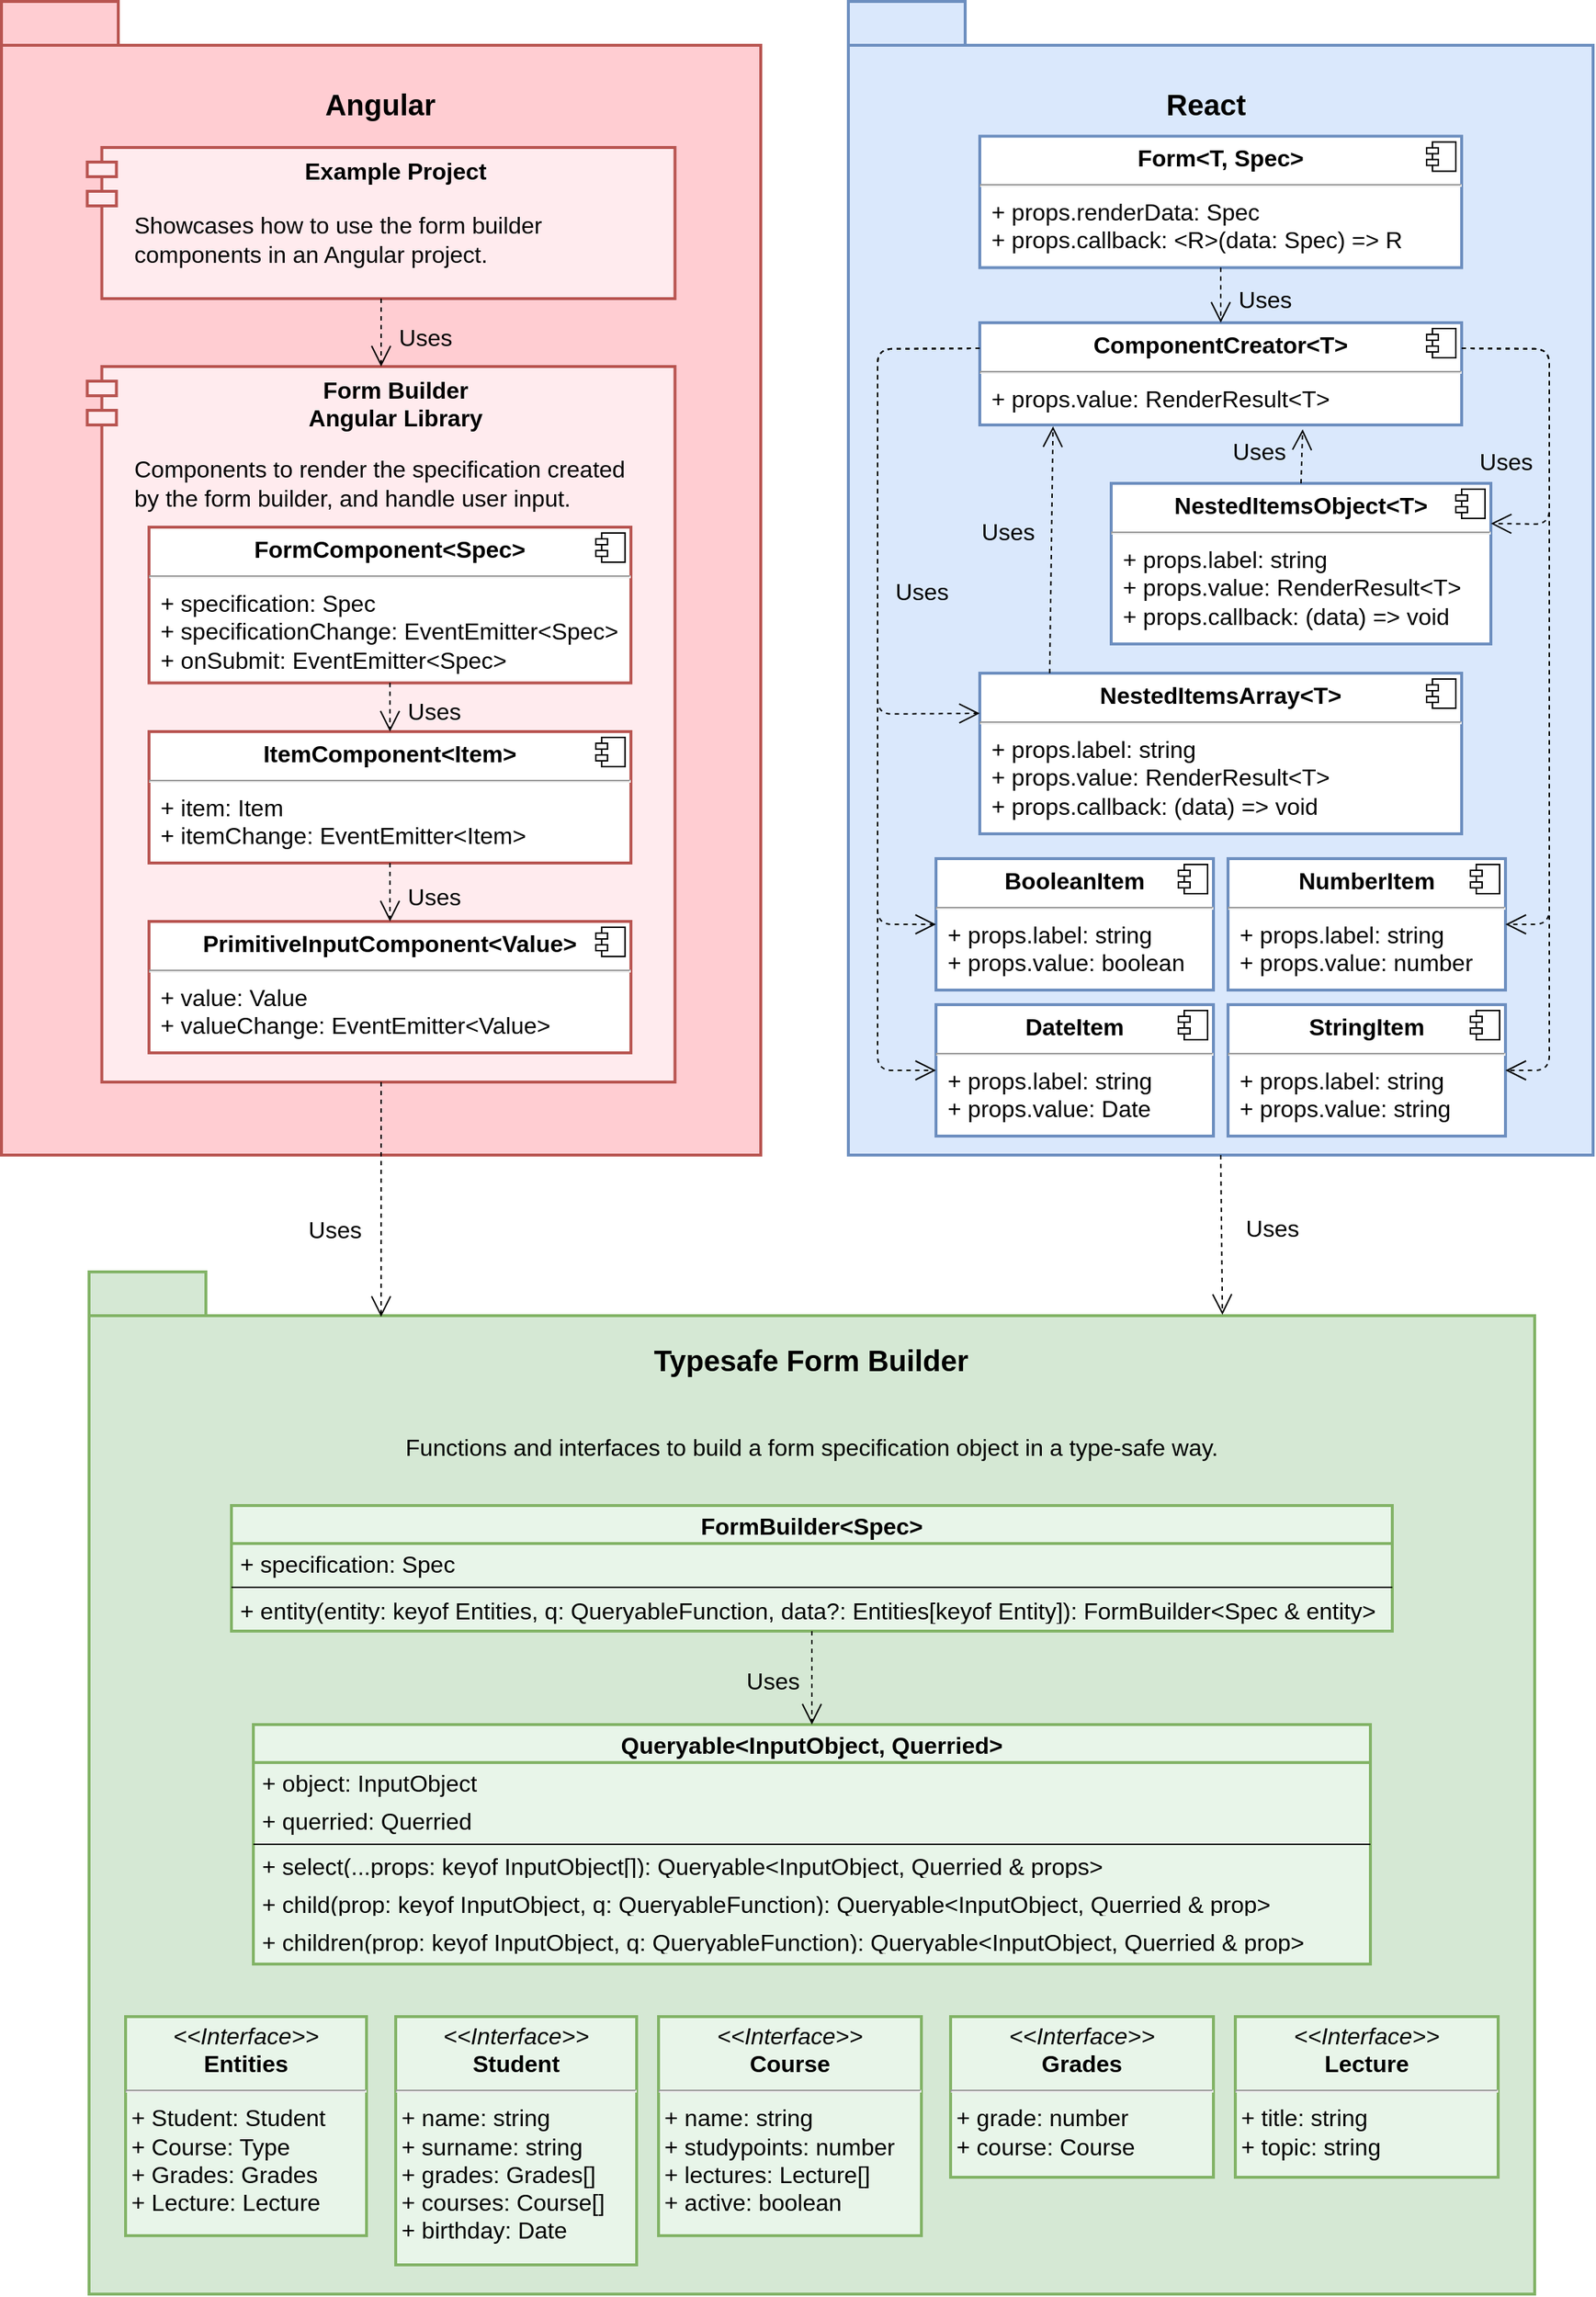 <mxfile>
    <diagram id="5CxaailpbgLFoK_XrYhg" name="Page-1">
        <mxGraphModel dx="1301" dy="916" grid="1" gridSize="10" guides="1" tooltips="1" connect="1" arrows="1" fold="1" page="1" pageScale="1" pageWidth="1169" pageHeight="1654" background="#FFFFFF" math="0" shadow="0">
            <root>
                <mxCell id="0"/>
                <mxCell id="1" parent="0"/>
                <mxCell id="23" value="" style="shape=folder;fontStyle=1;tabWidth=80;tabHeight=30;tabPosition=left;html=1;boundedLbl=1;fontSize=16;strokeWidth=2;container=1;strokeColor=#b85450;fillColor=#FFCDD2;recursiveResize=0;" parent="1" vertex="1">
                    <mxGeometry x="40" y="50" width="520" height="790" as="geometry"/>
                </mxCell>
                <mxCell id="25" value="Angular" style="text;html=1;strokeColor=none;fillColor=none;align=center;verticalAlign=middle;whiteSpace=wrap;rounded=0;fontSize=20;fontStyle=1;labelBorderColor=none;labelBackgroundColor=none;" parent="23" vertex="1">
                    <mxGeometry x="128.47" y="40" width="263.06" height="60" as="geometry"/>
                </mxCell>
                <mxCell id="31" value="Example Project" style="shape=module;align=left;spacingLeft=20;align=center;verticalAlign=top;fontSize=16;strokeWidth=2;strokeColor=#B85450;fillColor=#FFEBEE;container=1;fontStyle=1;recursiveResize=0;" parent="23" vertex="1">
                    <mxGeometry x="58.75" y="100" width="402.5" height="103.48" as="geometry"/>
                </mxCell>
                <mxCell id="37" value="Showcases how to use the form builder components in an Angular project." style="text;html=1;strokeColor=none;fillColor=none;align=left;verticalAlign=middle;whiteSpace=wrap;rounded=0;labelBackgroundColor=none;fontSize=16;fontColor=#000000;" parent="31" vertex="1">
                    <mxGeometry x="30.197" y="43.183" width="342.125" height="39.8" as="geometry"/>
                </mxCell>
                <mxCell id="30" value="Form Builder &#10;Angular Library" style="shape=module;align=left;spacingLeft=20;align=center;verticalAlign=top;fontSize=16;strokeWidth=2;strokeColor=#B85450;fillColor=#FFEBEE;fontStyle=1;container=1;recursiveResize=0;" parent="23" vertex="1">
                    <mxGeometry x="58.75" y="250" width="402.5" height="490" as="geometry"/>
                </mxCell>
                <mxCell id="39" value="Components to render the specification created by the form builder, and handle user input." style="text;html=1;strokeColor=none;fillColor=none;align=left;verticalAlign=middle;whiteSpace=wrap;rounded=0;labelBackgroundColor=none;fontSize=16;fontColor=#000000;" parent="30" vertex="1">
                    <mxGeometry x="30.19" y="50" width="342.13" height="60" as="geometry"/>
                </mxCell>
                <mxCell id="42" value="&lt;p style=&quot;margin: 6px 0px 0px ; text-align: center ; font-size: 16px&quot;&gt;&lt;b style=&quot;font-size: 16px&quot;&gt;FormComponent&amp;lt;Spec&amp;gt;&lt;/b&gt;&lt;/p&gt;&lt;hr style=&quot;font-size: 16px&quot;&gt;&lt;p style=&quot;margin: 0px 0px 0px 8px ; font-size: 16px&quot;&gt;+ specification: Spec&lt;br style=&quot;font-size: 16px&quot;&gt;+ specificationChange: EventEmitter&amp;lt;Spec&amp;gt;&lt;br&gt;+ onSubmit: EventEmitter&amp;lt;Spec&amp;gt;&lt;/p&gt;" style="align=left;overflow=fill;html=1;dropTarget=0;labelBackgroundColor=none;fontSize=16;fontColor=#000000;strokeWidth=2;fillColor=#FFFFFF;gradientColor=none;strokeColor=#B85450;" parent="30" vertex="1">
                    <mxGeometry x="42.32" y="110" width="330" height="106.67" as="geometry"/>
                </mxCell>
                <mxCell id="43" value="" style="shape=component;jettyWidth=8;jettyHeight=4;" parent="42" vertex="1">
                    <mxGeometry x="1" width="20" height="20" relative="1" as="geometry">
                        <mxPoint x="-24" y="4" as="offset"/>
                    </mxGeometry>
                </mxCell>
                <mxCell id="44" value="&lt;p style=&quot;margin: 6px 0px 0px ; text-align: center ; font-size: 16px&quot;&gt;&lt;b style=&quot;font-size: 16px&quot;&gt;ItemComponent&amp;lt;Item&amp;gt;&lt;/b&gt;&lt;/p&gt;&lt;hr style=&quot;font-size: 16px&quot;&gt;&lt;p style=&quot;margin: 0px 0px 0px 8px ; font-size: 16px&quot;&gt;+ item: Item&lt;br style=&quot;font-size: 16px&quot;&gt;+ itemChange: EventEmitter&amp;lt;Item&amp;gt;&lt;/p&gt;" style="align=left;overflow=fill;html=1;dropTarget=0;labelBackgroundColor=none;fontSize=16;fontColor=#000000;strokeWidth=2;fillColor=#FFFFFF;gradientColor=none;strokeColor=#B85450;" parent="30" vertex="1">
                    <mxGeometry x="42.32" y="250" width="330" height="90" as="geometry"/>
                </mxCell>
                <mxCell id="45" value="" style="shape=component;jettyWidth=8;jettyHeight=4;" parent="44" vertex="1">
                    <mxGeometry x="1" width="20" height="20" relative="1" as="geometry">
                        <mxPoint x="-24" y="4" as="offset"/>
                    </mxGeometry>
                </mxCell>
                <mxCell id="46" value="&lt;p style=&quot;margin: 6px 0px 0px ; text-align: center ; font-size: 16px&quot;&gt;&lt;b style=&quot;font-size: 16px&quot;&gt;PrimitiveInputComponent&amp;lt;Value&amp;gt;&lt;/b&gt;&lt;/p&gt;&lt;hr style=&quot;font-size: 16px&quot;&gt;&lt;p style=&quot;margin: 0px 0px 0px 8px ; font-size: 16px&quot;&gt;+ value: Value&lt;br style=&quot;font-size: 16px&quot;&gt;+ valueChange: EventEmitter&amp;lt;Value&amp;gt;&lt;/p&gt;" style="align=left;overflow=fill;html=1;dropTarget=0;labelBackgroundColor=none;fontSize=16;fontColor=#000000;strokeWidth=2;fillColor=#FFFFFF;gradientColor=none;strokeColor=#B85450;" parent="30" vertex="1">
                    <mxGeometry x="42.32" y="380" width="330" height="90" as="geometry"/>
                </mxCell>
                <mxCell id="47" value="" style="shape=component;jettyWidth=8;jettyHeight=4;" parent="46" vertex="1">
                    <mxGeometry x="1" width="20" height="20" relative="1" as="geometry">
                        <mxPoint x="-24" y="4" as="offset"/>
                    </mxGeometry>
                </mxCell>
                <mxCell id="48" value="Uses" style="endArrow=open;endSize=12;dashed=1;html=1;fontSize=16;exitX=0.5;exitY=1;exitDx=0;exitDy=0;entryX=0.5;entryY=0;entryDx=0;entryDy=0;labelBackgroundColor=none;" parent="30" source="42" target="44" edge="1">
                    <mxGeometry x="0.13" y="30" width="160" relative="1" as="geometry">
                        <mxPoint x="511.25" y="210.0" as="sourcePoint"/>
                        <mxPoint x="511.25" y="256.52" as="targetPoint"/>
                        <mxPoint as="offset"/>
                    </mxGeometry>
                </mxCell>
                <mxCell id="49" value="Uses" style="endArrow=open;endSize=12;dashed=1;html=1;fontSize=16;exitX=0.5;exitY=1;exitDx=0;exitDy=0;entryX=0.5;entryY=0;entryDx=0;entryDy=0;labelBackgroundColor=none;" parent="30" source="44" target="46" edge="1">
                    <mxGeometry x="0.143" y="30" width="160" relative="1" as="geometry">
                        <mxPoint x="495.25" y="350.0" as="sourcePoint"/>
                        <mxPoint x="495.25" y="393.33" as="targetPoint"/>
                        <mxPoint as="offset"/>
                    </mxGeometry>
                </mxCell>
                <mxCell id="33" value="Uses" style="endArrow=open;endSize=12;dashed=1;html=1;fontSize=16;exitX=0.5;exitY=1;exitDx=0;exitDy=0;entryX=0.5;entryY=0;entryDx=0;entryDy=0;labelBackgroundColor=none;" parent="23" source="31" target="30" edge="1">
                    <mxGeometry x="0.143" y="30" width="160" relative="1" as="geometry">
                        <mxPoint x="575" y="556.522" as="sourcePoint"/>
                        <mxPoint x="805.0" y="556.522" as="targetPoint"/>
                        <mxPoint as="offset"/>
                    </mxGeometry>
                </mxCell>
                <mxCell id="26" value="" style="shape=folder;fontStyle=1;tabWidth=80;tabHeight=30;tabPosition=left;html=1;boundedLbl=1;fontSize=16;strokeWidth=2;container=1;fillColor=#dae8fc;strokeColor=#6c8ebf;recursiveResize=0;" parent="1" vertex="1">
                    <mxGeometry x="620" y="50" width="510" height="790" as="geometry"/>
                </mxCell>
                <mxCell id="27" value="React" style="text;html=1;strokeColor=none;fillColor=none;align=center;verticalAlign=middle;whiteSpace=wrap;rounded=0;fontSize=20;fontStyle=1" parent="26" vertex="1">
                    <mxGeometry x="127.77" y="47.72" width="234.47" height="44.55" as="geometry"/>
                </mxCell>
                <mxCell id="72" value="&lt;p style=&quot;margin: 6px 0px 0px ; text-align: center ; font-size: 16px&quot;&gt;&lt;b style=&quot;font-size: 16px&quot;&gt;Form&amp;lt;T, Spec&amp;gt;&lt;/b&gt;&lt;/p&gt;&lt;hr style=&quot;font-size: 16px&quot;&gt;&lt;p style=&quot;margin: 0px 0px 0px 8px ; font-size: 16px&quot;&gt;+ props.renderData: Spec&lt;br style=&quot;font-size: 16px&quot;&gt;+ props.callback: &amp;lt;R&amp;gt;(data: Spec) =&amp;gt; R&lt;br&gt;&lt;/p&gt;" style="align=left;overflow=fill;html=1;dropTarget=0;labelBackgroundColor=none;fontSize=16;fontColor=#000000;strokeWidth=2;fillColor=#FFFFFF;gradientColor=none;strokeColor=#6C8EBF;" vertex="1" parent="26">
                    <mxGeometry x="90" y="92.27" width="330" height="90" as="geometry"/>
                </mxCell>
                <mxCell id="73" value="" style="shape=component;jettyWidth=8;jettyHeight=4;" vertex="1" parent="72">
                    <mxGeometry x="1" width="20" height="20" relative="1" as="geometry">
                        <mxPoint x="-24" y="4" as="offset"/>
                    </mxGeometry>
                </mxCell>
                <mxCell id="76" value="&lt;p style=&quot;margin: 6px 0px 0px ; text-align: center ; font-size: 16px&quot;&gt;&lt;b style=&quot;font-size: 16px&quot;&gt;NestedItemsObject&amp;lt;T&amp;gt;&lt;/b&gt;&lt;/p&gt;&lt;hr style=&quot;font-size: 16px&quot;&gt;&lt;p style=&quot;margin: 0px 0px 0px 8px ; font-size: 16px&quot;&gt;+ props.label: string&lt;/p&gt;&lt;p style=&quot;margin: 0px 0px 0px 8px ; font-size: 16px&quot;&gt;+ props.value: RenderResult&amp;lt;T&amp;gt;&lt;/p&gt;&lt;p style=&quot;margin: 0px 0px 0px 8px ; font-size: 16px&quot;&gt;+ props.callback: (data) =&amp;gt; void&lt;/p&gt;" style="align=left;overflow=fill;html=1;dropTarget=0;labelBackgroundColor=none;fontSize=16;fontColor=#000000;strokeWidth=2;fillColor=#FFFFFF;gradientColor=none;strokeColor=#6C8EBF;" vertex="1" parent="26">
                    <mxGeometry x="180" y="330" width="260" height="110" as="geometry"/>
                </mxCell>
                <mxCell id="77" value="" style="shape=component;jettyWidth=8;jettyHeight=4;" vertex="1" parent="76">
                    <mxGeometry x="1" width="20" height="20" relative="1" as="geometry">
                        <mxPoint x="-24" y="4" as="offset"/>
                    </mxGeometry>
                </mxCell>
                <mxCell id="78" value="&lt;p style=&quot;margin: 6px 0px 0px ; text-align: center ; font-size: 16px&quot;&gt;&lt;b style=&quot;font-size: 16px&quot;&gt;NestedItemsArray&amp;lt;T&amp;gt;&lt;/b&gt;&lt;/p&gt;&lt;hr style=&quot;font-size: 16px&quot;&gt;&lt;p style=&quot;margin: 0px 0px 0px 8px ; font-size: 16px&quot;&gt;+ props.label: string&lt;/p&gt;&lt;p style=&quot;margin: 0px 0px 0px 8px ; font-size: 16px&quot;&gt;+ props.value: RenderResult&amp;lt;T&amp;gt;&lt;/p&gt;&lt;p style=&quot;margin: 0px 0px 0px 8px ; font-size: 16px&quot;&gt;+ props.callback: (data) =&amp;gt; void&lt;/p&gt;" style="align=left;overflow=fill;html=1;dropTarget=0;labelBackgroundColor=none;fontSize=16;fontColor=#000000;strokeWidth=2;fillColor=#FFFFFF;gradientColor=none;strokeColor=#6C8EBF;" vertex="1" parent="26">
                    <mxGeometry x="90" y="460" width="330" height="110" as="geometry"/>
                </mxCell>
                <mxCell id="79" value="" style="shape=component;jettyWidth=8;jettyHeight=4;" vertex="1" parent="78">
                    <mxGeometry x="1" width="20" height="20" relative="1" as="geometry">
                        <mxPoint x="-24" y="4" as="offset"/>
                    </mxGeometry>
                </mxCell>
                <mxCell id="80" value="&lt;p style=&quot;margin: 6px 0px 0px ; text-align: center ; font-size: 16px&quot;&gt;&lt;b style=&quot;font-size: 16px&quot;&gt;BooleanItem&lt;/b&gt;&lt;/p&gt;&lt;hr style=&quot;font-size: 16px&quot;&gt;&lt;p style=&quot;margin: 0px 0px 0px 8px ; font-size: 16px&quot;&gt;+ props.label: string&lt;/p&gt;&lt;p style=&quot;margin: 0px 0px 0px 8px ; font-size: 16px&quot;&gt;+ props.value: boolean&lt;/p&gt;" style="align=left;overflow=fill;html=1;dropTarget=0;labelBackgroundColor=none;fontSize=16;fontColor=#000000;strokeWidth=2;fillColor=#FFFFFF;gradientColor=none;strokeColor=#6C8EBF;" vertex="1" parent="26">
                    <mxGeometry x="60" y="587" width="190" height="90" as="geometry"/>
                </mxCell>
                <mxCell id="81" value="" style="shape=component;jettyWidth=8;jettyHeight=4;" vertex="1" parent="80">
                    <mxGeometry x="1" width="20" height="20" relative="1" as="geometry">
                        <mxPoint x="-24" y="4" as="offset"/>
                    </mxGeometry>
                </mxCell>
                <mxCell id="82" value="&lt;p style=&quot;margin: 6px 0px 0px ; text-align: center ; font-size: 16px&quot;&gt;&lt;b style=&quot;font-size: 16px&quot;&gt;DateItem&lt;/b&gt;&lt;/p&gt;&lt;hr style=&quot;font-size: 16px&quot;&gt;&lt;p style=&quot;margin: 0px 0px 0px 8px ; font-size: 16px&quot;&gt;+ props.label: string&lt;/p&gt;&lt;p style=&quot;margin: 0px 0px 0px 8px ; font-size: 16px&quot;&gt;+ props.value: Date&lt;/p&gt;" style="align=left;overflow=fill;html=1;dropTarget=0;labelBackgroundColor=none;fontSize=16;fontColor=#000000;strokeWidth=2;fillColor=#FFFFFF;gradientColor=none;strokeColor=#6C8EBF;" vertex="1" parent="26">
                    <mxGeometry x="60" y="687" width="190" height="90" as="geometry"/>
                </mxCell>
                <mxCell id="83" value="" style="shape=component;jettyWidth=8;jettyHeight=4;" vertex="1" parent="82">
                    <mxGeometry x="1" width="20" height="20" relative="1" as="geometry">
                        <mxPoint x="-24" y="4" as="offset"/>
                    </mxGeometry>
                </mxCell>
                <mxCell id="84" value="&lt;p style=&quot;margin: 6px 0px 0px ; text-align: center ; font-size: 16px&quot;&gt;&lt;b style=&quot;font-size: 16px&quot;&gt;NumberItem&lt;/b&gt;&lt;/p&gt;&lt;hr style=&quot;font-size: 16px&quot;&gt;&lt;p style=&quot;margin: 0px 0px 0px 8px ; font-size: 16px&quot;&gt;+ props.label: string&lt;/p&gt;&lt;p style=&quot;margin: 0px 0px 0px 8px ; font-size: 16px&quot;&gt;+ props.value: number&lt;/p&gt;" style="align=left;overflow=fill;html=1;dropTarget=0;labelBackgroundColor=none;fontSize=16;fontColor=#000000;strokeWidth=2;fillColor=#FFFFFF;gradientColor=none;strokeColor=#6C8EBF;" vertex="1" parent="26">
                    <mxGeometry x="260" y="587" width="190" height="90" as="geometry"/>
                </mxCell>
                <mxCell id="85" value="" style="shape=component;jettyWidth=8;jettyHeight=4;" vertex="1" parent="84">
                    <mxGeometry x="1" width="20" height="20" relative="1" as="geometry">
                        <mxPoint x="-24" y="4" as="offset"/>
                    </mxGeometry>
                </mxCell>
                <mxCell id="86" value="&lt;p style=&quot;margin: 6px 0px 0px ; text-align: center ; font-size: 16px&quot;&gt;&lt;b style=&quot;font-size: 16px&quot;&gt;StringItem&lt;/b&gt;&lt;/p&gt;&lt;hr style=&quot;font-size: 16px&quot;&gt;&lt;p style=&quot;margin: 0px 0px 0px 8px ; font-size: 16px&quot;&gt;+ props.label: string&lt;/p&gt;&lt;p style=&quot;margin: 0px 0px 0px 8px ; font-size: 16px&quot;&gt;+ props.value: string&lt;/p&gt;" style="align=left;overflow=fill;html=1;dropTarget=0;labelBackgroundColor=none;fontSize=16;fontColor=#000000;strokeWidth=2;fillColor=#FFFFFF;gradientColor=none;strokeColor=#6C8EBF;" vertex="1" parent="26">
                    <mxGeometry x="260" y="687" width="190" height="90" as="geometry"/>
                </mxCell>
                <mxCell id="87" value="" style="shape=component;jettyWidth=8;jettyHeight=4;" vertex="1" parent="86">
                    <mxGeometry x="1" width="20" height="20" relative="1" as="geometry">
                        <mxPoint x="-24" y="4" as="offset"/>
                    </mxGeometry>
                </mxCell>
                <mxCell id="88" value="&lt;p style=&quot;margin: 6px 0px 0px ; text-align: center ; font-size: 16px&quot;&gt;&lt;b style=&quot;font-size: 16px&quot;&gt;ComponentCreator&amp;lt;T&amp;gt;&lt;/b&gt;&lt;/p&gt;&lt;hr style=&quot;font-size: 16px&quot;&gt;&lt;p style=&quot;margin: 0px 0px 0px 8px ; font-size: 16px&quot;&gt;+ props.value: RenderResult&amp;lt;T&amp;gt;&lt;/p&gt;" style="align=left;overflow=fill;html=1;dropTarget=0;labelBackgroundColor=none;fontSize=16;fontColor=#000000;strokeWidth=2;fillColor=#FFFFFF;gradientColor=none;strokeColor=#6C8EBF;" vertex="1" parent="26">
                    <mxGeometry x="90" y="220" width="330" height="70" as="geometry"/>
                </mxCell>
                <mxCell id="89" value="" style="shape=component;jettyWidth=8;jettyHeight=4;" vertex="1" parent="88">
                    <mxGeometry x="1" width="20" height="20" relative="1" as="geometry">
                        <mxPoint x="-24" y="4" as="offset"/>
                    </mxGeometry>
                </mxCell>
                <mxCell id="91" value="Uses" style="endArrow=open;endSize=12;dashed=1;html=1;fontSize=16;exitX=0.5;exitY=1;exitDx=0;exitDy=0;entryX=0.5;entryY=0;entryDx=0;entryDy=0;labelBackgroundColor=none;" edge="1" parent="26" source="72" target="88">
                    <mxGeometry x="0.143" y="30" width="160" relative="1" as="geometry">
                        <mxPoint x="-36" y="160.0" as="sourcePoint"/>
                        <mxPoint x="-36" y="206.52" as="targetPoint"/>
                        <mxPoint as="offset"/>
                    </mxGeometry>
                </mxCell>
                <mxCell id="92" value="Uses" style="endArrow=open;endSize=12;dashed=1;html=1;fontSize=16;exitX=0.5;exitY=0;exitDx=0;exitDy=0;labelBackgroundColor=none;entryX=0.67;entryY=1.043;entryDx=0;entryDy=0;entryPerimeter=0;" edge="1" parent="26" source="76" target="88">
                    <mxGeometry x="0.143" y="30" width="160" relative="1" as="geometry">
                        <mxPoint x="230" y="300" as="sourcePoint"/>
                        <mxPoint x="370" y="310" as="targetPoint"/>
                        <mxPoint as="offset"/>
                    </mxGeometry>
                </mxCell>
                <mxCell id="93" value="Uses" style="endArrow=open;endSize=12;dashed=1;html=1;fontSize=16;entryX=0;entryY=0.25;entryDx=0;entryDy=0;labelBackgroundColor=none;exitX=0;exitY=0.25;exitDx=0;exitDy=0;" edge="1" parent="26" source="88" target="78">
                    <mxGeometry x="0.211" y="30" width="160" relative="1" as="geometry">
                        <mxPoint x="112.5" y="320.0" as="sourcePoint"/>
                        <mxPoint x="110" y="360.0" as="targetPoint"/>
                        <mxPoint as="offset"/>
                        <Array as="points">
                            <mxPoint x="20" y="238"/>
                            <mxPoint x="20" y="488"/>
                        </Array>
                    </mxGeometry>
                </mxCell>
                <mxCell id="94" value="Uses" style="endArrow=open;endSize=12;dashed=1;html=1;fontSize=16;exitX=0.145;exitY=0;exitDx=0;exitDy=0;entryX=0.152;entryY=1.014;entryDx=0;entryDy=0;labelBackgroundColor=none;entryPerimeter=0;exitPerimeter=0;" edge="1" parent="26" source="78" target="88">
                    <mxGeometry x="0.143" y="30" width="160" relative="1" as="geometry">
                        <mxPoint x="50.0" y="290.0" as="sourcePoint"/>
                        <mxPoint x="51.65" y="459.68" as="targetPoint"/>
                        <mxPoint as="offset"/>
                        <Array as="points"/>
                    </mxGeometry>
                </mxCell>
                <mxCell id="95" value="Uses" style="endArrow=open;endSize=12;dashed=1;html=1;fontSize=16;labelBackgroundColor=none;entryX=1;entryY=0.25;entryDx=0;entryDy=0;exitX=1;exitY=0.25;exitDx=0;exitDy=0;" edge="1" parent="26" source="88" target="76">
                    <mxGeometry x="0.25" y="-30" width="160" relative="1" as="geometry">
                        <mxPoint x="490" y="460" as="sourcePoint"/>
                        <mxPoint x="450" y="238" as="targetPoint"/>
                        <mxPoint as="offset"/>
                        <Array as="points">
                            <mxPoint x="480" y="238"/>
                            <mxPoint x="480" y="358"/>
                        </Array>
                    </mxGeometry>
                </mxCell>
                <mxCell id="96" value="" style="endArrow=open;endSize=12;dashed=1;html=1;fontSize=16;entryX=0;entryY=0.5;entryDx=0;entryDy=0;labelBackgroundColor=none;exitX=0;exitY=0.25;exitDx=0;exitDy=0;" edge="1" parent="26" source="88" target="80">
                    <mxGeometry x="0.211" y="30" width="160" relative="1" as="geometry">
                        <mxPoint x="70" y="280" as="sourcePoint"/>
                        <mxPoint x="70" y="530" as="targetPoint"/>
                        <mxPoint as="offset"/>
                        <Array as="points">
                            <mxPoint x="20" y="238"/>
                            <mxPoint x="20" y="632"/>
                        </Array>
                    </mxGeometry>
                </mxCell>
                <mxCell id="98" value="" style="endArrow=open;endSize=12;dashed=1;html=1;fontSize=16;labelBackgroundColor=none;entryX=1;entryY=0.5;entryDx=0;entryDy=0;exitX=1;exitY=0.25;exitDx=0;exitDy=0;" edge="1" parent="26" source="88" target="84">
                    <mxGeometry x="0.25" y="-30" width="160" relative="1" as="geometry">
                        <mxPoint x="440" y="240" as="sourcePoint"/>
                        <mxPoint x="460" y="360" as="targetPoint"/>
                        <mxPoint as="offset"/>
                        <Array as="points">
                            <mxPoint x="480" y="238"/>
                            <mxPoint x="480" y="632"/>
                        </Array>
                    </mxGeometry>
                </mxCell>
                <mxCell id="100" value="" style="endArrow=open;endSize=12;dashed=1;html=1;fontSize=16;labelBackgroundColor=none;entryX=1;entryY=0.5;entryDx=0;entryDy=0;exitX=1;exitY=0.25;exitDx=0;exitDy=0;" edge="1" parent="26" source="88" target="86">
                    <mxGeometry x="0.25" y="-30" width="160" relative="1" as="geometry">
                        <mxPoint x="430" y="247.5" as="sourcePoint"/>
                        <mxPoint x="460" y="675" as="targetPoint"/>
                        <mxPoint as="offset"/>
                        <Array as="points">
                            <mxPoint x="480" y="238"/>
                            <mxPoint x="480" y="732"/>
                        </Array>
                    </mxGeometry>
                </mxCell>
                <mxCell id="101" value="" style="endArrow=open;endSize=12;dashed=1;html=1;fontSize=16;entryX=0;entryY=0.5;entryDx=0;entryDy=0;labelBackgroundColor=none;exitX=0;exitY=0.25;exitDx=0;exitDy=0;" edge="1" parent="26" source="88" target="82">
                    <mxGeometry x="0.211" y="30" width="160" relative="1" as="geometry">
                        <mxPoint x="60" y="280" as="sourcePoint"/>
                        <mxPoint x="30" y="707.5" as="targetPoint"/>
                        <mxPoint as="offset"/>
                        <Array as="points">
                            <mxPoint x="20" y="238"/>
                            <mxPoint x="20" y="732"/>
                        </Array>
                    </mxGeometry>
                </mxCell>
                <mxCell id="28" value="" style="shape=folder;fontStyle=1;tabWidth=80;tabHeight=30;tabPosition=left;html=1;boundedLbl=1;fontSize=16;strokeWidth=2;container=1;fillColor=#d5e8d4;strokeColor=#82b366;recursiveResize=0;" parent="1" vertex="1">
                    <mxGeometry x="100" y="920" width="990" height="700" as="geometry"/>
                </mxCell>
                <mxCell id="29" value="Typesafe Form Builder" style="text;html=1;strokeColor=none;fillColor=none;align=center;verticalAlign=middle;whiteSpace=wrap;rounded=0;fontSize=20;fontStyle=1" parent="28" vertex="1">
                    <mxGeometry x="291.494" y="50" width="407.008" height="20" as="geometry"/>
                </mxCell>
                <mxCell id="52" value="FormBuilder&lt;Spec&gt;" style="swimlane;fontStyle=1;align=center;verticalAlign=middle;childLayout=stackLayout;horizontal=1;startSize=26;horizontalStack=0;resizeParent=1;resizeParentMax=0;resizeLast=0;collapsible=1;marginBottom=0;labelBackgroundColor=none;fontSize=16;fontColor=#000000;strokeColor=#82B366;strokeWidth=2;fillColor=#E8F5E9;swimlaneFillColor=#E8F5E9;shadow=0;sketch=0;glass=0;rounded=0;" parent="28" vertex="1">
                    <mxGeometry x="97.5" y="160" width="795" height="86" as="geometry"/>
                </mxCell>
                <mxCell id="53" value="+ specification: Spec" style="text;strokeColor=none;fillColor=none;align=left;verticalAlign=middle;spacingLeft=4;spacingRight=4;overflow=hidden;rotatable=0;points=[[0,0.5],[1,0.5]];portConstraint=eastwest;fontSize=16;" parent="52" vertex="1">
                    <mxGeometry y="26" width="795" height="26" as="geometry"/>
                </mxCell>
                <mxCell id="54" value="" style="line;strokeWidth=1;fillColor=none;align=left;verticalAlign=middle;spacingTop=-1;spacingLeft=3;spacingRight=3;rotatable=0;labelPosition=right;points=[];portConstraint=eastwest;" parent="52" vertex="1">
                    <mxGeometry y="52" width="795" height="8" as="geometry"/>
                </mxCell>
                <mxCell id="55" value="+ entity(entity: keyof Entities, q: QueryableFunction, data?: Entities[keyof Entity]): FormBuilder&lt;Spec &amp; entity&gt;" style="text;strokeColor=none;fillColor=none;align=left;verticalAlign=middle;spacingLeft=4;spacingRight=4;overflow=hidden;rotatable=0;points=[[0,0.5],[1,0.5]];portConstraint=eastwest;fontSize=16;spacingBottom=4;" parent="52" vertex="1">
                    <mxGeometry y="60" width="795" height="26" as="geometry"/>
                </mxCell>
                <mxCell id="57" value="Queryable&lt;InputObject, Querried&gt;" style="swimlane;fontStyle=1;align=center;verticalAlign=middle;childLayout=stackLayout;horizontal=1;startSize=26;horizontalStack=0;resizeParent=1;resizeParentMax=0;resizeLast=0;collapsible=1;marginBottom=0;labelBackgroundColor=none;fontSize=16;fontColor=#000000;strokeColor=#82B366;strokeWidth=2;fillColor=#E8F5E9;swimlaneFillColor=#E8F5E9;spacingBottom=0;" parent="28" vertex="1">
                    <mxGeometry x="112.5" y="310" width="765" height="164" as="geometry"/>
                </mxCell>
                <mxCell id="58" value="+ object: InputObject" style="text;strokeColor=none;fillColor=none;align=left;verticalAlign=middle;spacingLeft=4;spacingRight=4;overflow=hidden;rotatable=0;points=[[0,0.5],[1,0.5]];portConstraint=eastwest;fontSize=16;" parent="57" vertex="1">
                    <mxGeometry y="26" width="765" height="26" as="geometry"/>
                </mxCell>
                <mxCell id="61" value="+ querried: Querried" style="text;strokeColor=none;fillColor=none;align=left;verticalAlign=middle;spacingLeft=4;spacingRight=4;overflow=hidden;rotatable=0;points=[[0,0.5],[1,0.5]];portConstraint=eastwest;fontSize=16;" parent="57" vertex="1">
                    <mxGeometry y="52" width="765" height="26" as="geometry"/>
                </mxCell>
                <mxCell id="59" value="" style="line;strokeWidth=1;fillColor=none;align=left;verticalAlign=middle;spacingTop=-1;spacingLeft=3;spacingRight=3;rotatable=0;labelPosition=right;points=[];portConstraint=eastwest;" parent="57" vertex="1">
                    <mxGeometry y="78" width="765" height="8" as="geometry"/>
                </mxCell>
                <mxCell id="60" value="+ select(...props: keyof InputObject[]): Queryable&lt;InputObject, Querried &amp; props&gt;" style="text;strokeColor=none;fillColor=none;align=left;verticalAlign=middle;spacingLeft=4;spacingRight=4;overflow=hidden;rotatable=0;points=[[0,0.5],[1,0.5]];portConstraint=eastwest;fontSize=16;spacingBottom=6;" parent="57" vertex="1">
                    <mxGeometry y="86" width="765" height="26" as="geometry"/>
                </mxCell>
                <mxCell id="62" value="+ child(prop: keyof InputObject, q: QueryableFunction): Queryable&lt;InputObject, Querried &amp; prop&gt;" style="text;strokeColor=none;fillColor=none;align=left;verticalAlign=middle;spacingLeft=4;spacingRight=4;overflow=hidden;rotatable=0;points=[[0,0.5],[1,0.5]];portConstraint=eastwest;fontSize=16;spacingBottom=6;" parent="57" vertex="1">
                    <mxGeometry y="112" width="765" height="26" as="geometry"/>
                </mxCell>
                <mxCell id="63" value="+ children(prop: keyof InputObject, q: QueryableFunction): Queryable&lt;InputObject, Querried &amp; prop&gt;" style="text;strokeColor=none;fillColor=none;align=left;verticalAlign=middle;spacingLeft=4;spacingRight=4;overflow=hidden;rotatable=0;points=[[0,0.5],[1,0.5]];portConstraint=eastwest;fontSize=16;spacingBottom=6;" parent="57" vertex="1">
                    <mxGeometry y="138" width="765" height="26" as="geometry"/>
                </mxCell>
                <mxCell id="64" value="Uses" style="endArrow=open;endSize=12;dashed=1;html=1;fontSize=16;entryX=0.5;entryY=0;entryDx=0;entryDy=0;labelBackgroundColor=none;exitX=0.5;exitY=1;exitDx=0;exitDy=0;" parent="28" source="52" target="57" edge="1">
                    <mxGeometry x="0.062" y="-27" width="160" relative="1" as="geometry">
                        <mxPoint x="-115" y="170" as="sourcePoint"/>
                        <mxPoint x="-175" y="250" as="targetPoint"/>
                        <mxPoint as="offset"/>
                        <Array as="points"/>
                    </mxGeometry>
                </mxCell>
                <mxCell id="66" value="&lt;p style=&quot;margin: 4px 0px 0px; text-align: center; font-size: 16px;&quot;&gt;&lt;i style=&quot;font-size: 16px;&quot;&gt;&amp;lt;&amp;lt;Interface&amp;gt;&amp;gt;&lt;/i&gt;&lt;br style=&quot;font-size: 16px;&quot;&gt;&lt;b style=&quot;font-size: 16px;&quot;&gt;Entities&lt;/b&gt;&lt;/p&gt;&lt;hr style=&quot;font-size: 16px;&quot;&gt;&lt;p style=&quot;margin: 0px 0px 0px 4px; font-size: 16px;&quot;&gt;+ Student: Student&lt;br style=&quot;font-size: 16px;&quot;&gt;+ Course: Type&lt;/p&gt;&lt;p style=&quot;margin: 0px 0px 0px 4px; font-size: 16px;&quot;&gt;+ Grades: Grades&lt;/p&gt;&lt;p style=&quot;margin: 0px 0px 0px 4px; font-size: 16px;&quot;&gt;+ Lecture: Lecture&lt;/p&gt;&lt;p style=&quot;margin: 0px 0px 0px 4px; font-size: 16px;&quot;&gt;&lt;br style=&quot;font-size: 16px;&quot;&gt;&lt;/p&gt;" style="verticalAlign=top;align=left;overflow=fill;fontSize=16;fontFamily=Helvetica;html=1;rounded=0;shadow=0;glass=0;labelBackgroundColor=none;sketch=0;fontColor=#000000;strokeColor=#82B366;strokeWidth=2;fillColor=#E8F5E9;gradientColor=none;" parent="28" vertex="1">
                    <mxGeometry x="25" y="510" width="165" height="150" as="geometry"/>
                </mxCell>
                <mxCell id="67" value="&lt;p style=&quot;margin: 4px 0px 0px ; text-align: center ; font-size: 16px&quot;&gt;&lt;i style=&quot;font-size: 16px&quot;&gt;&amp;lt;&amp;lt;Interface&amp;gt;&amp;gt;&lt;/i&gt;&lt;br style=&quot;font-size: 16px&quot;&gt;&lt;b style=&quot;font-size: 16px&quot;&gt;Student&lt;/b&gt;&lt;/p&gt;&lt;hr style=&quot;font-size: 16px&quot;&gt;&lt;p style=&quot;margin: 0px 0px 0px 4px ; font-size: 16px&quot;&gt;+ name: string&lt;/p&gt;&lt;p style=&quot;margin: 0px 0px 0px 4px ; font-size: 16px&quot;&gt;+ surname: string&lt;/p&gt;&lt;p style=&quot;margin: 0px 0px 0px 4px ; font-size: 16px&quot;&gt;+ grades: Grades[]&lt;/p&gt;&lt;p style=&quot;margin: 0px 0px 0px 4px ; font-size: 16px&quot;&gt;+ courses: Course[]&lt;/p&gt;&lt;p style=&quot;margin: 0px 0px 0px 4px ; font-size: 16px&quot;&gt;+ birthday: Date&lt;/p&gt;" style="verticalAlign=top;align=left;overflow=fill;fontSize=16;fontFamily=Helvetica;html=1;rounded=0;shadow=0;glass=0;labelBackgroundColor=none;sketch=0;fontColor=#000000;strokeColor=#82B366;strokeWidth=2;fillColor=#E8F5E9;gradientColor=none;" parent="28" vertex="1">
                    <mxGeometry x="210" y="510" width="165" height="170" as="geometry"/>
                </mxCell>
                <mxCell id="68" value="&lt;p style=&quot;margin: 4px 0px 0px ; text-align: center ; font-size: 16px&quot;&gt;&lt;i style=&quot;font-size: 16px&quot;&gt;&amp;lt;&amp;lt;Interface&amp;gt;&amp;gt;&lt;/i&gt;&lt;br style=&quot;font-size: 16px&quot;&gt;&lt;b style=&quot;font-size: 16px&quot;&gt;Course&lt;/b&gt;&lt;/p&gt;&lt;hr style=&quot;font-size: 16px&quot;&gt;&lt;p style=&quot;margin: 0px 0px 0px 4px ; font-size: 16px&quot;&gt;+ name: string&lt;/p&gt;&lt;p style=&quot;margin: 0px 0px 0px 4px ; font-size: 16px&quot;&gt;+ studypoints: number&lt;/p&gt;&lt;p style=&quot;margin: 0px 0px 0px 4px ; font-size: 16px&quot;&gt;+ lectures: Lecture[]&lt;br&gt;&lt;/p&gt;&lt;p style=&quot;margin: 0px 0px 0px 4px ; font-size: 16px&quot;&gt;+ active: boolean&lt;/p&gt;" style="verticalAlign=top;align=left;overflow=fill;fontSize=16;fontFamily=Helvetica;html=1;rounded=0;shadow=0;glass=0;labelBackgroundColor=none;sketch=0;fontColor=#000000;strokeColor=#82B366;strokeWidth=2;fillColor=#E8F5E9;gradientColor=none;" parent="28" vertex="1">
                    <mxGeometry x="390" y="510" width="180" height="150" as="geometry"/>
                </mxCell>
                <mxCell id="69" value="&lt;p style=&quot;margin: 4px 0px 0px ; text-align: center ; font-size: 16px&quot;&gt;&lt;i style=&quot;font-size: 16px&quot;&gt;&amp;lt;&amp;lt;Interface&amp;gt;&amp;gt;&lt;/i&gt;&lt;br style=&quot;font-size: 16px&quot;&gt;&lt;b style=&quot;font-size: 16px&quot;&gt;Grades&lt;/b&gt;&lt;/p&gt;&lt;hr style=&quot;font-size: 16px&quot;&gt;&lt;p style=&quot;margin: 0px 0px 0px 4px ; font-size: 16px&quot;&gt;+ grade: number&lt;/p&gt;&lt;p style=&quot;margin: 0px 0px 0px 4px ; font-size: 16px&quot;&gt;+ course: Course&lt;/p&gt;" style="verticalAlign=top;align=left;overflow=fill;fontSize=16;fontFamily=Helvetica;html=1;rounded=0;shadow=0;glass=0;labelBackgroundColor=none;sketch=0;fontColor=#000000;strokeColor=#82B366;strokeWidth=2;fillColor=#E8F5E9;gradientColor=none;" parent="28" vertex="1">
                    <mxGeometry x="590" y="510" width="180" height="110" as="geometry"/>
                </mxCell>
                <mxCell id="70" value="&lt;p style=&quot;margin: 4px 0px 0px ; text-align: center ; font-size: 16px&quot;&gt;&lt;i style=&quot;font-size: 16px&quot;&gt;&amp;lt;&amp;lt;Interface&amp;gt;&amp;gt;&lt;/i&gt;&lt;br style=&quot;font-size: 16px&quot;&gt;&lt;b style=&quot;font-size: 16px&quot;&gt;Lecture&lt;/b&gt;&lt;/p&gt;&lt;hr style=&quot;font-size: 16px&quot;&gt;&lt;p style=&quot;margin: 0px 0px 0px 4px ; font-size: 16px&quot;&gt;+ title: string&lt;/p&gt;&lt;p style=&quot;margin: 0px 0px 0px 4px ; font-size: 16px&quot;&gt;+ topic: string&lt;/p&gt;" style="verticalAlign=top;align=left;overflow=fill;fontSize=16;fontFamily=Helvetica;html=1;rounded=0;shadow=0;glass=0;labelBackgroundColor=none;sketch=0;fontColor=#000000;strokeColor=#82B366;strokeWidth=2;fillColor=#E8F5E9;gradientColor=none;" parent="28" vertex="1">
                    <mxGeometry x="785" y="510" width="180" height="110" as="geometry"/>
                </mxCell>
                <mxCell id="71" value="Functions and interfaces to build a form specification object in a type-safe way." style="text;html=1;strokeColor=none;fillColor=none;align=center;verticalAlign=middle;whiteSpace=wrap;rounded=0;labelBackgroundColor=none;fontSize=16;fontColor=#000000;" parent="28" vertex="1">
                    <mxGeometry x="155" y="90" width="680" height="60" as="geometry"/>
                </mxCell>
                <mxCell id="34" value="Uses" style="endArrow=open;endSize=12;dashed=1;html=1;fontSize=16;exitX=0.5;exitY=1;exitDx=0;exitDy=0;labelBackgroundColor=none;entryX=0.202;entryY=0.044;entryDx=0;entryDy=0;entryPerimeter=0;" parent="1" source="30" target="28" edge="1">
                    <mxGeometry x="0.244" y="-32" width="160" relative="1" as="geometry">
                        <mxPoint x="120" y="570" as="sourcePoint"/>
                        <mxPoint x="260" y="900" as="targetPoint"/>
                        <mxPoint y="1" as="offset"/>
                        <Array as="points"/>
                    </mxGeometry>
                </mxCell>
                <mxCell id="35" value="Uses" style="endArrow=open;endSize=12;dashed=1;html=1;fontSize=16;exitX=0.5;exitY=1;exitDx=0;exitDy=0;entryX=0.784;entryY=0.042;entryDx=0;entryDy=0;labelBackgroundColor=none;entryPerimeter=0;exitPerimeter=0;" parent="1" source="26" target="28" edge="1">
                    <mxGeometry x="-0.079" y="34" width="160" relative="1" as="geometry">
                        <mxPoint x="610" y="550" as="sourcePoint"/>
                        <mxPoint x="694" y="680" as="targetPoint"/>
                        <mxPoint as="offset"/>
                        <Array as="points"/>
                    </mxGeometry>
                </mxCell>
            </root>
        </mxGraphModel>
    </diagram>
</mxfile>
